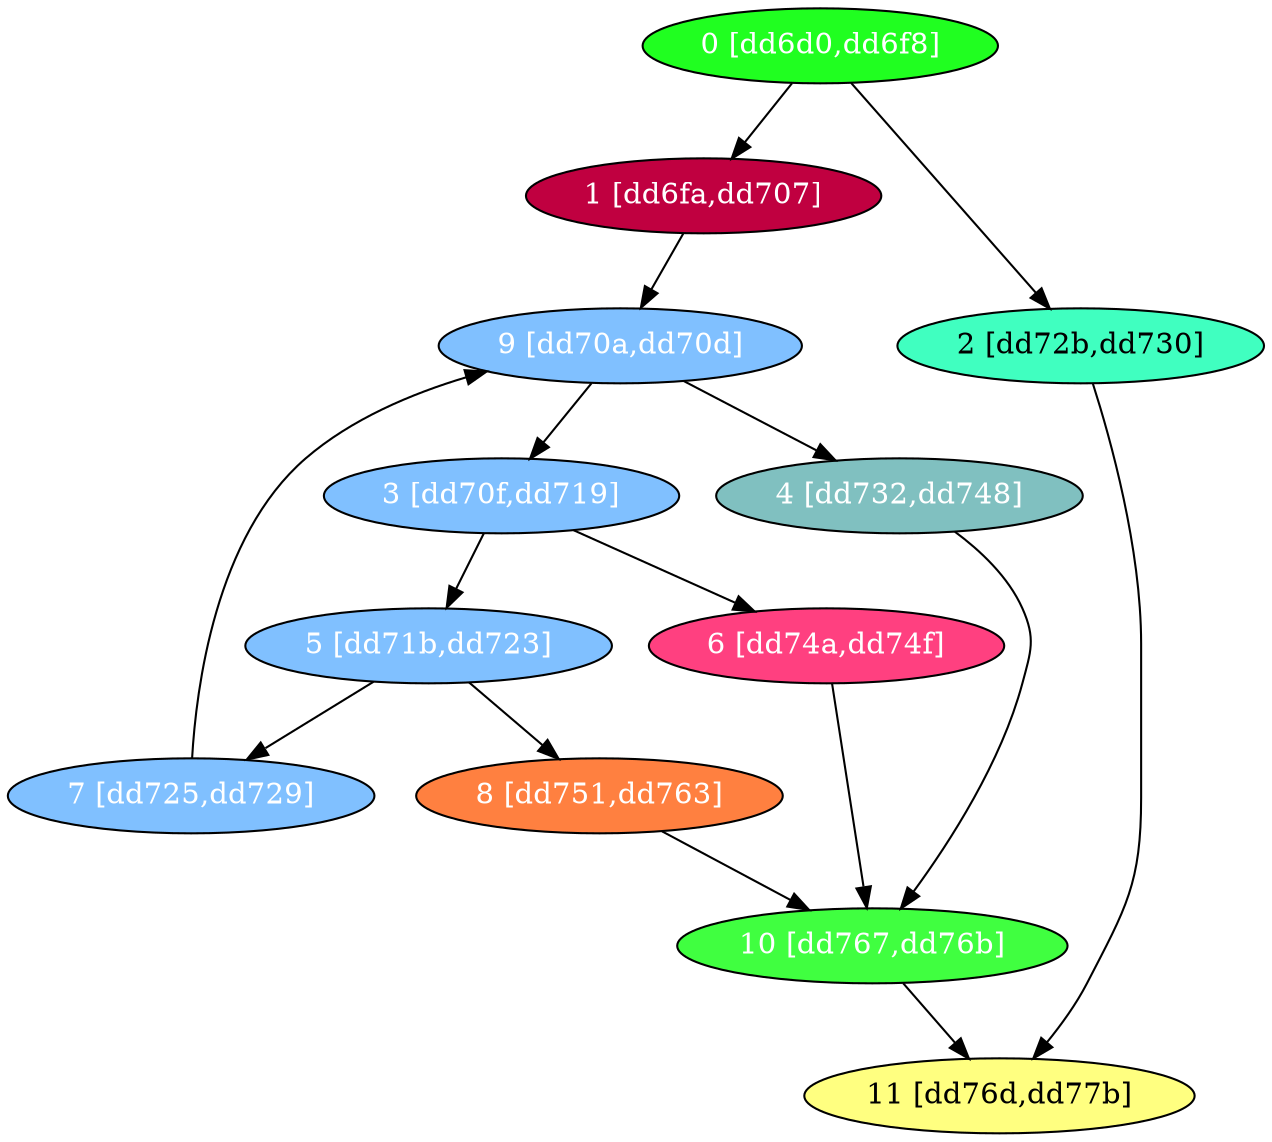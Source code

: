 diGraph libnss3{
	libnss3_0  [style=filled fillcolor="#20FF20" fontcolor="#ffffff" shape=oval label="0 [dd6d0,dd6f8]"]
	libnss3_1  [style=filled fillcolor="#C00040" fontcolor="#ffffff" shape=oval label="1 [dd6fa,dd707]"]
	libnss3_2  [style=filled fillcolor="#40FFC0" fontcolor="#000000" shape=oval label="2 [dd72b,dd730]"]
	libnss3_3  [style=filled fillcolor="#80C0FF" fontcolor="#ffffff" shape=oval label="3 [dd70f,dd719]"]
	libnss3_4  [style=filled fillcolor="#80C0C0" fontcolor="#ffffff" shape=oval label="4 [dd732,dd748]"]
	libnss3_5  [style=filled fillcolor="#80C0FF" fontcolor="#ffffff" shape=oval label="5 [dd71b,dd723]"]
	libnss3_6  [style=filled fillcolor="#FF4080" fontcolor="#ffffff" shape=oval label="6 [dd74a,dd74f]"]
	libnss3_7  [style=filled fillcolor="#80C0FF" fontcolor="#ffffff" shape=oval label="7 [dd725,dd729]"]
	libnss3_8  [style=filled fillcolor="#FF8040" fontcolor="#ffffff" shape=oval label="8 [dd751,dd763]"]
	libnss3_9  [style=filled fillcolor="#80C0FF" fontcolor="#ffffff" shape=oval label="9 [dd70a,dd70d]"]
	libnss3_a  [style=filled fillcolor="#40FF40" fontcolor="#ffffff" shape=oval label="10 [dd767,dd76b]"]
	libnss3_b  [style=filled fillcolor="#FFFF80" fontcolor="#000000" shape=oval label="11 [dd76d,dd77b]"]

	libnss3_0 -> libnss3_1
	libnss3_0 -> libnss3_2
	libnss3_1 -> libnss3_9
	libnss3_2 -> libnss3_b
	libnss3_3 -> libnss3_5
	libnss3_3 -> libnss3_6
	libnss3_4 -> libnss3_a
	libnss3_5 -> libnss3_7
	libnss3_5 -> libnss3_8
	libnss3_6 -> libnss3_a
	libnss3_7 -> libnss3_9
	libnss3_8 -> libnss3_a
	libnss3_9 -> libnss3_3
	libnss3_9 -> libnss3_4
	libnss3_a -> libnss3_b
}